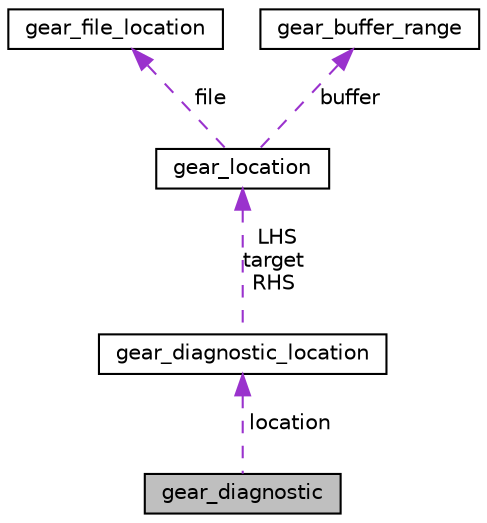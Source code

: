 digraph "gear_diagnostic"
{
  edge [fontname="Helvetica",fontsize="10",labelfontname="Helvetica",labelfontsize="10"];
  node [fontname="Helvetica",fontsize="10",shape=record];
  Node1 [label="gear_diagnostic",height=0.2,width=0.4,color="black", fillcolor="grey75", style="filled", fontcolor="black"];
  Node2 -> Node1 [dir="back",color="darkorchid3",fontsize="10",style="dashed",label=" location" ,fontname="Helvetica"];
  Node2 [label="gear_diagnostic_location",height=0.2,width=0.4,color="black", fillcolor="white", style="filled",URL="$structgear__diagnostic__location.html"];
  Node3 -> Node2 [dir="back",color="darkorchid3",fontsize="10",style="dashed",label=" LHS\ntarget\nRHS" ,fontname="Helvetica"];
  Node3 [label="gear_location",height=0.2,width=0.4,color="black", fillcolor="white", style="filled",URL="$structgear__location.html",tooltip="Keeps track of locations. "];
  Node4 -> Node3 [dir="back",color="darkorchid3",fontsize="10",style="dashed",label=" file" ,fontname="Helvetica"];
  Node4 [label="gear_file_location",height=0.2,width=0.4,color="black", fillcolor="white", style="filled",URL="$structgear__file__location.html",tooltip="Location described in terms of a source file. "];
  Node5 -> Node3 [dir="back",color="darkorchid3",fontsize="10",style="dashed",label=" buffer" ,fontname="Helvetica"];
  Node5 [label="gear_buffer_range",height=0.2,width=0.4,color="black", fillcolor="white", style="filled",URL="$structgear__buffer__range.html",tooltip="Location described in terms of a character buffer. "];
}
